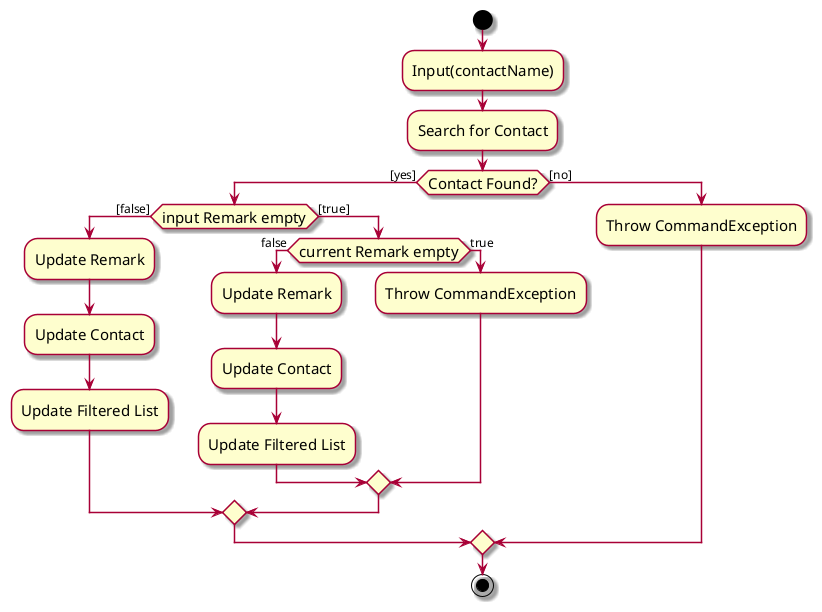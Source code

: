 @startuml
skin rose
skinparam ActivityFontSize 15
skinparam ArrowFontSize 12
start
:Input(contactName);
:Search for Contact;
if (Contact Found?) then ([yes])
  if (input Remark empty) then ([false])
    :Update Remark;
    :Update Contact;
    :Update Filtered List;
  else ([true])
    if (current Remark empty) is (false) then
      :Update Remark;
      :Update Contact;
      :Update Filtered List;
    else (true)
      :Throw CommandException;
    endif
  endif
else ([no])
  :Throw CommandException;
endif
stop
@enduml
